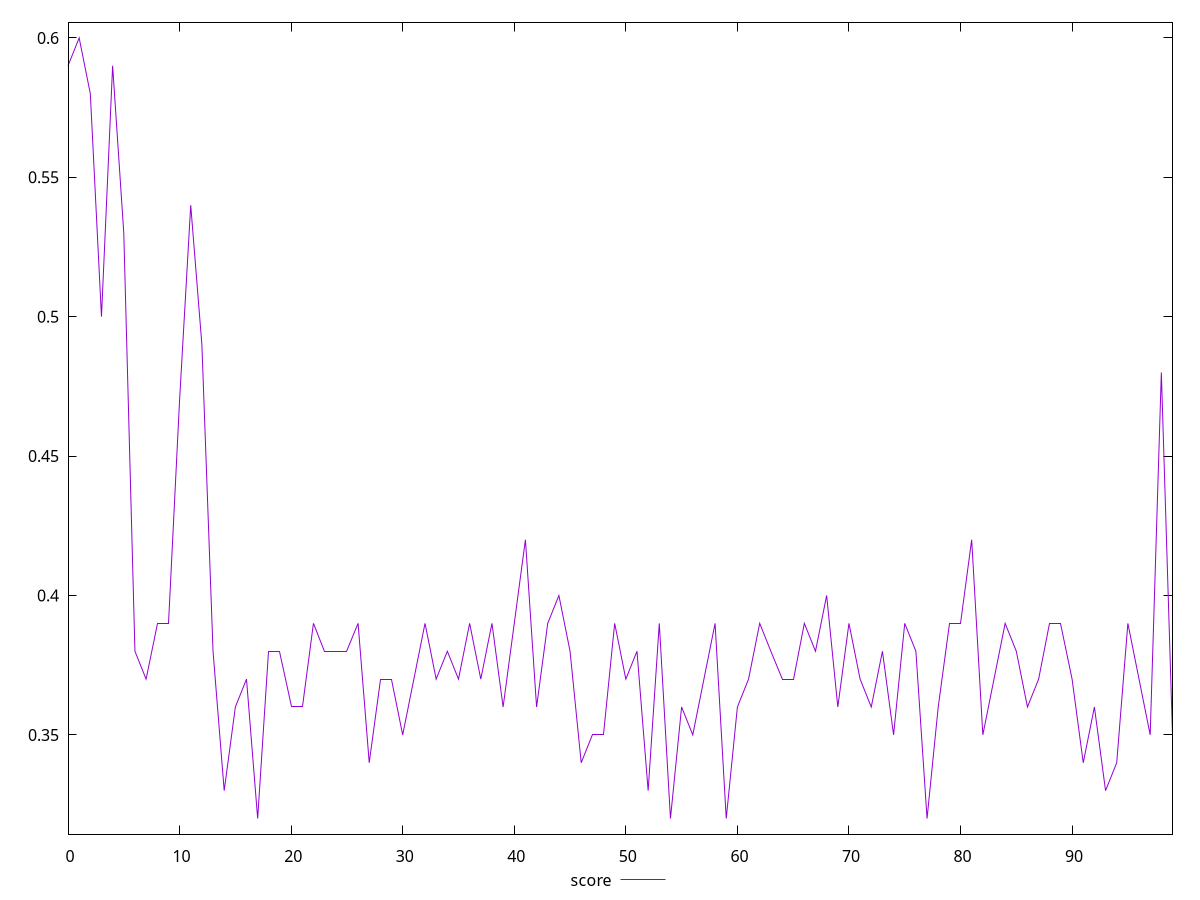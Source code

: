 reset

$score <<EOF
0 0.59
1 0.6
2 0.58
3 0.5
4 0.59
5 0.53
6 0.38
7 0.37
8 0.39
9 0.39
10 0.47
11 0.54
12 0.49
13 0.38
14 0.33
15 0.36
16 0.37
17 0.32
18 0.38
19 0.38
20 0.36
21 0.36
22 0.39
23 0.38
24 0.38
25 0.38
26 0.39
27 0.34
28 0.37
29 0.37
30 0.35
31 0.37
32 0.39
33 0.37
34 0.38
35 0.37
36 0.39
37 0.37
38 0.39
39 0.36
40 0.39
41 0.42
42 0.36
43 0.39
44 0.4
45 0.38
46 0.34
47 0.35
48 0.35
49 0.39
50 0.37
51 0.38
52 0.33
53 0.39
54 0.32
55 0.36
56 0.35
57 0.37
58 0.39
59 0.32
60 0.36
61 0.37
62 0.39
63 0.38
64 0.37
65 0.37
66 0.39
67 0.38
68 0.4
69 0.36
70 0.39
71 0.37
72 0.36
73 0.38
74 0.35
75 0.39
76 0.38
77 0.32
78 0.36
79 0.39
80 0.39
81 0.42
82 0.35
83 0.37
84 0.39
85 0.38
86 0.36
87 0.37
88 0.39
89 0.39
90 0.37
91 0.34
92 0.36
93 0.33
94 0.34
95 0.39
96 0.37
97 0.35
98 0.48
99 0.35
EOF

set key outside below
set xrange [0:99]
set yrange [0.3144:0.6056]
set trange [0.3144:0.6056]
set terminal svg size 640, 500 enhanced background rgb 'white'
set output "reports/report_00027_2021-02-24T12-40-31.850Z/render-blocking-resources/samples/astro/score/values.svg"

plot $score title "score" with line

reset
